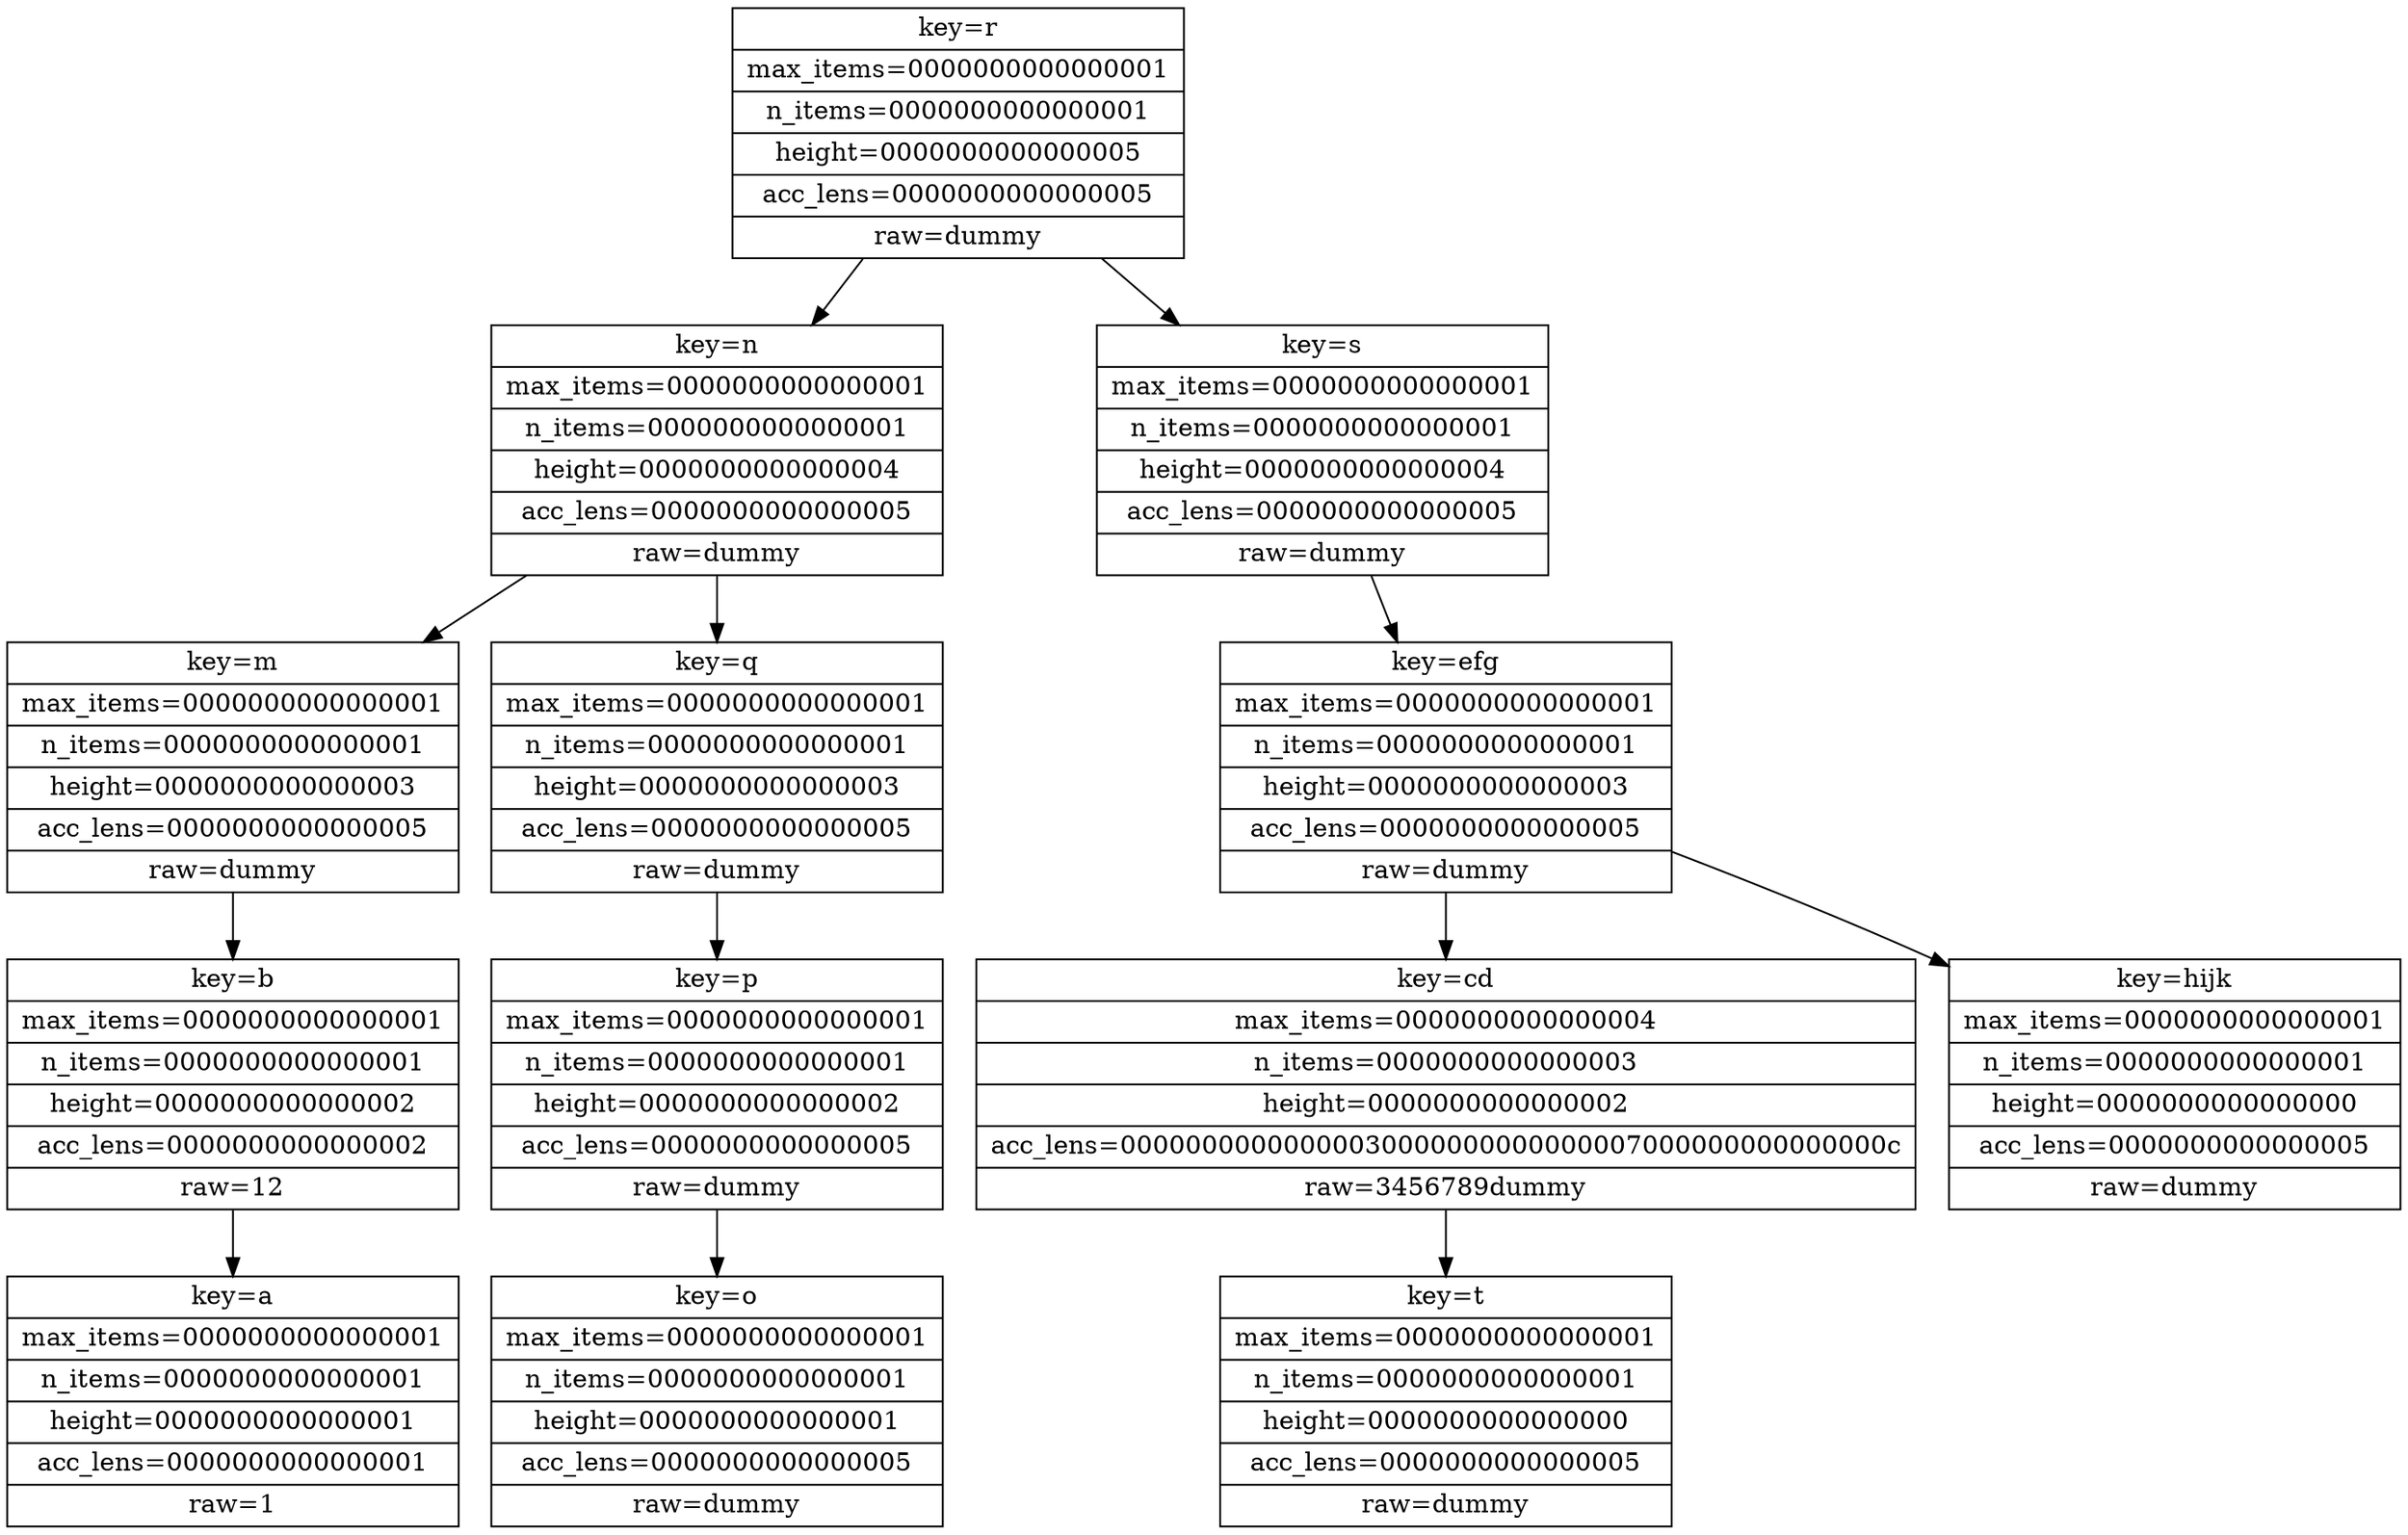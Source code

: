 digraph {
r[shape=record,label="{key=r|max_items=0000000000000001|n_items=0000000000000001|height=0000000000000005|acc_lens=0000000000000005|raw=dummy}"]
n[shape=record,label="{key=n|max_items=0000000000000001|n_items=0000000000000001|height=0000000000000004|acc_lens=0000000000000005|raw=dummy}"]
m[shape=record,label="{key=m|max_items=0000000000000001|n_items=0000000000000001|height=0000000000000003|acc_lens=0000000000000005|raw=dummy}"]
b[shape=record,label="{key=b|max_items=0000000000000001|n_items=0000000000000001|height=0000000000000002|acc_lens=0000000000000002|raw=12}"]
a[shape=record,label="{key=a|max_items=0000000000000001|n_items=0000000000000001|height=0000000000000001|acc_lens=0000000000000001|raw=1}"]
b -> a
m -> b
n -> m
q[shape=record,label="{key=q|max_items=0000000000000001|n_items=0000000000000001|height=0000000000000003|acc_lens=0000000000000005|raw=dummy}"]
p[shape=record,label="{key=p|max_items=0000000000000001|n_items=0000000000000001|height=0000000000000002|acc_lens=0000000000000005|raw=dummy}"]
o[shape=record,label="{key=o|max_items=0000000000000001|n_items=0000000000000001|height=0000000000000001|acc_lens=0000000000000005|raw=dummy}"]
p -> o
q -> p
n -> q
r -> n
s[shape=record,label="{key=s|max_items=0000000000000001|n_items=0000000000000001|height=0000000000000004|acc_lens=0000000000000005|raw=dummy}"]
efg[shape=record,label="{key=efg|max_items=0000000000000001|n_items=0000000000000001|height=0000000000000003|acc_lens=0000000000000005|raw=dummy}"]
cd[shape=record,label="{key=cd|max_items=0000000000000004|n_items=0000000000000003|height=0000000000000002|acc_lens=00000000000000030000000000000007000000000000000c|raw=3456789dummy}"]
t[shape=record,label="{key=t|max_items=0000000000000001|n_items=0000000000000001|height=0000000000000000|acc_lens=0000000000000005|raw=dummy}"]
cd -> t
efg -> cd
hijk[shape=record,label="{key=hijk|max_items=0000000000000001|n_items=0000000000000001|height=0000000000000000|acc_lens=0000000000000005|raw=dummy}"]
efg -> hijk
s -> efg
r -> s
}